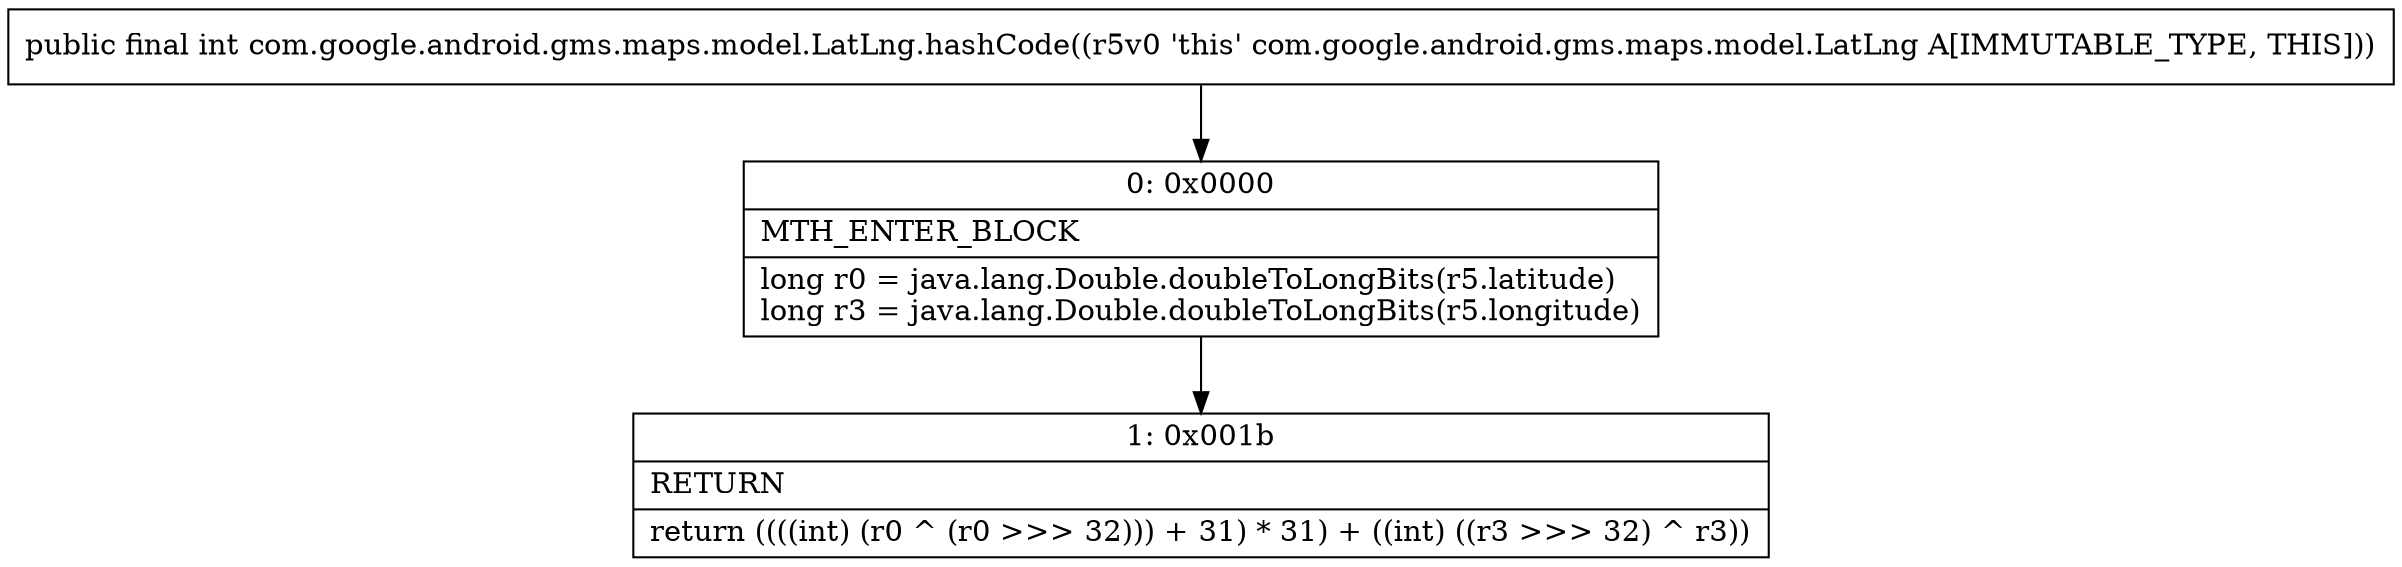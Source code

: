 digraph "CFG forcom.google.android.gms.maps.model.LatLng.hashCode()I" {
Node_0 [shape=record,label="{0\:\ 0x0000|MTH_ENTER_BLOCK\l|long r0 = java.lang.Double.doubleToLongBits(r5.latitude)\llong r3 = java.lang.Double.doubleToLongBits(r5.longitude)\l}"];
Node_1 [shape=record,label="{1\:\ 0x001b|RETURN\l|return ((((int) (r0 ^ (r0 \>\>\> 32))) + 31) * 31) + ((int) ((r3 \>\>\> 32) ^ r3))\l}"];
MethodNode[shape=record,label="{public final int com.google.android.gms.maps.model.LatLng.hashCode((r5v0 'this' com.google.android.gms.maps.model.LatLng A[IMMUTABLE_TYPE, THIS])) }"];
MethodNode -> Node_0;
Node_0 -> Node_1;
}

